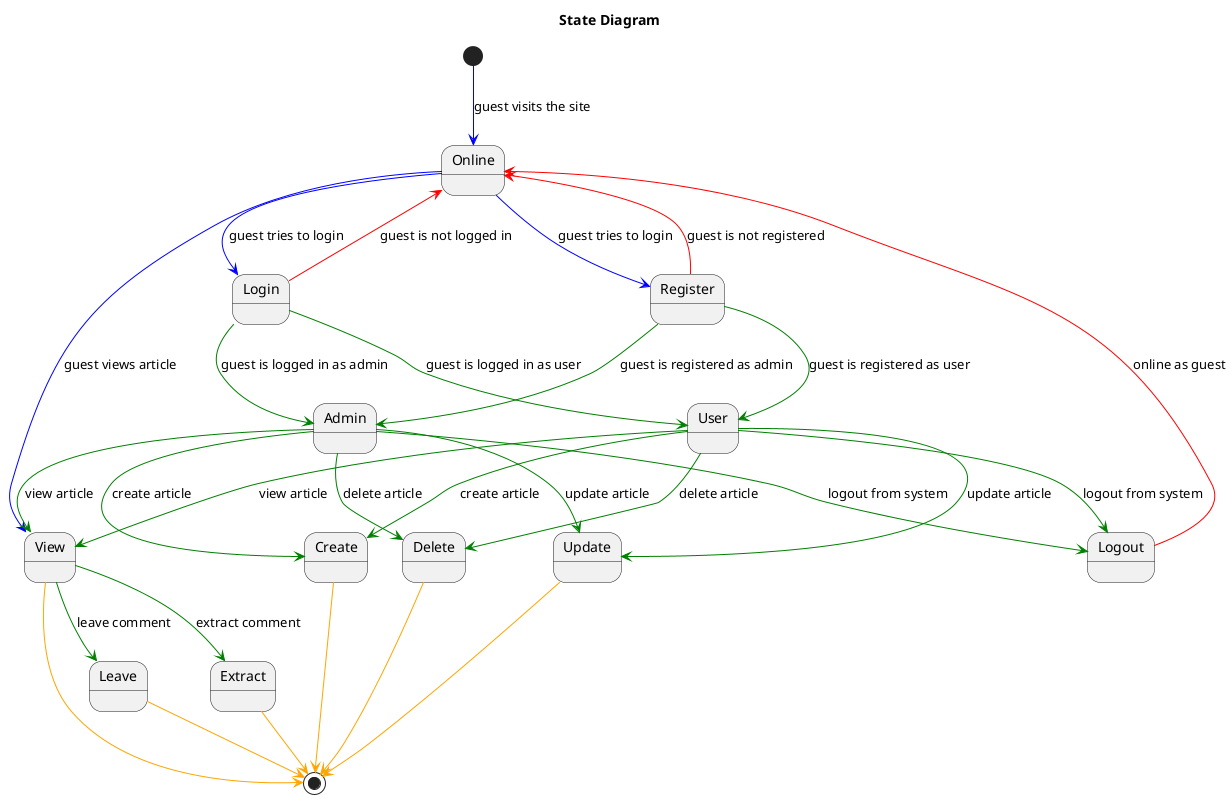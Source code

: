 @startuml

title State Diagram

[*] -[#Blue]-> Online : guest visits the site

Online -[#Blue]-> Login : guest tries to login
Online -[#Blue]-> View : guest views article
Online -[#Blue]-> Register : guest tries to login

Register -[#Red]-> Online : guest is not registered
Register -[#Green]-> Admin : guest is registered as admin
Register -[#Green]-> User : guest is registered as user

Login -[#Red]-> Online : guest is not logged in
Login -[#Green]-> Admin : guest is logged in as admin
Login -[#Green]-> User : guest is logged in as user

Admin -[#Green]-> View : view article
Admin -[#Green]-> Create : create article
Admin -[#Green]-> Delete : delete article
Admin -[#Green]-> Update : update article
Admin -[#Green]-> Logout : logout from system

User -[#Green]-> View : view article
User -[#Green]-> Create : create article
User -[#Green]-> Delete : delete article
User -[#Green]-> Update : update article
User -[#Green]-> Logout : logout from system

View -[#Green]-> Leave : leave comment
View -[#Green]-> Extract : extract comment

Logout -[#Red]-> Online : online as guest

View -[#Orange]-> [*]
Create -[#Orange]-> [*]
Update -[#Orange]-> [*]
Delete -[#Orange]-> [*]
Leave -[#Orange]-> [*]
Extract -[#Orange]-> [*]

@enduml
